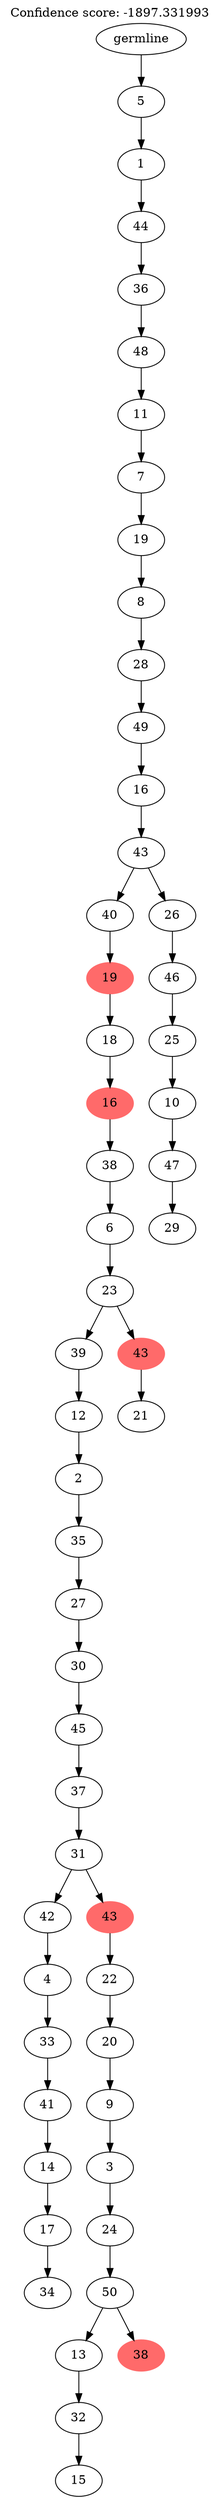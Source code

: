 digraph g {
	"54" -> "55";
	"55" [label="34"];
	"53" -> "54";
	"54" [label="17"];
	"52" -> "53";
	"53" [label="14"];
	"51" -> "52";
	"52" [label="41"];
	"50" -> "51";
	"51" [label="33"];
	"49" -> "50";
	"50" [label="4"];
	"47" -> "48";
	"48" [label="15"];
	"46" -> "47";
	"47" [label="32"];
	"44" -> "45";
	"45" [color=indianred1, style=filled, label="38"];
	"44" -> "46";
	"46" [label="13"];
	"43" -> "44";
	"44" [label="50"];
	"42" -> "43";
	"43" [label="24"];
	"41" -> "42";
	"42" [label="3"];
	"40" -> "41";
	"41" [label="9"];
	"39" -> "40";
	"40" [label="20"];
	"38" -> "39";
	"39" [label="22"];
	"37" -> "38";
	"38" [color=indianred1, style=filled, label="43"];
	"37" -> "49";
	"49" [label="42"];
	"36" -> "37";
	"37" [label="31"];
	"35" -> "36";
	"36" [label="37"];
	"34" -> "35";
	"35" [label="45"];
	"33" -> "34";
	"34" [label="30"];
	"32" -> "33";
	"33" [label="27"];
	"31" -> "32";
	"32" [label="35"];
	"30" -> "31";
	"31" [label="2"];
	"29" -> "30";
	"30" [label="12"];
	"27" -> "28";
	"28" [label="21"];
	"26" -> "27";
	"27" [color=indianred1, style=filled, label="43"];
	"26" -> "29";
	"29" [label="39"];
	"25" -> "26";
	"26" [label="23"];
	"24" -> "25";
	"25" [label="6"];
	"23" -> "24";
	"24" [label="38"];
	"22" -> "23";
	"23" [color=indianred1, style=filled, label="16"];
	"21" -> "22";
	"22" [label="18"];
	"20" -> "21";
	"21" [color=indianred1, style=filled, label="19"];
	"18" -> "19";
	"19" [label="29"];
	"17" -> "18";
	"18" [label="47"];
	"16" -> "17";
	"17" [label="10"];
	"15" -> "16";
	"16" [label="25"];
	"14" -> "15";
	"15" [label="46"];
	"13" -> "14";
	"14" [label="26"];
	"13" -> "20";
	"20" [label="40"];
	"12" -> "13";
	"13" [label="43"];
	"11" -> "12";
	"12" [label="16"];
	"10" -> "11";
	"11" [label="49"];
	"9" -> "10";
	"10" [label="28"];
	"8" -> "9";
	"9" [label="8"];
	"7" -> "8";
	"8" [label="19"];
	"6" -> "7";
	"7" [label="7"];
	"5" -> "6";
	"6" [label="11"];
	"4" -> "5";
	"5" [label="48"];
	"3" -> "4";
	"4" [label="36"];
	"2" -> "3";
	"3" [label="44"];
	"1" -> "2";
	"2" [label="1"];
	"0" -> "1";
	"1" [label="5"];
	"0" [label="germline"];
	labelloc="t";
	label="Confidence score: -1897.331993";
}
